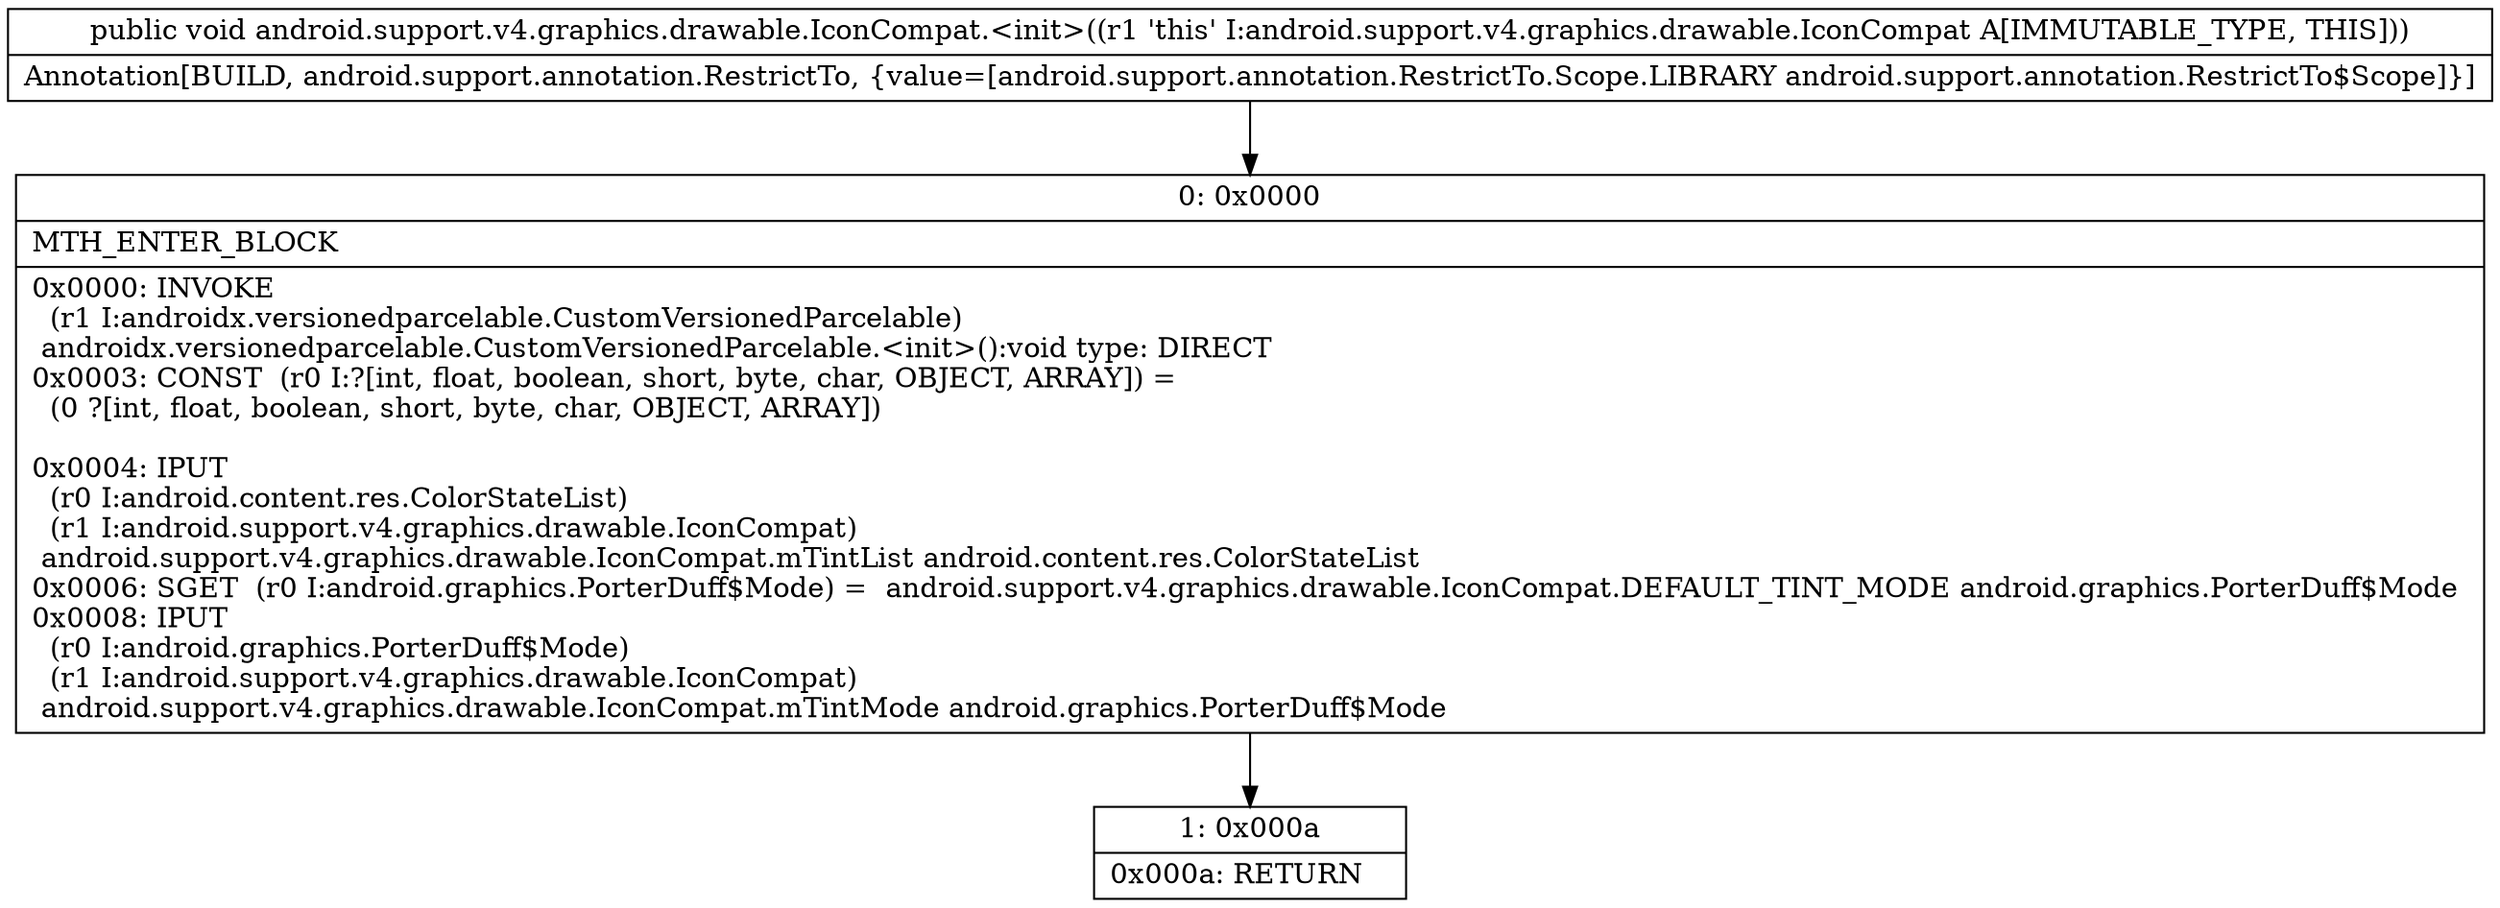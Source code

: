 digraph "CFG forandroid.support.v4.graphics.drawable.IconCompat.\<init\>()V" {
Node_0 [shape=record,label="{0\:\ 0x0000|MTH_ENTER_BLOCK\l|0x0000: INVOKE  \l  (r1 I:androidx.versionedparcelable.CustomVersionedParcelable)\l androidx.versionedparcelable.CustomVersionedParcelable.\<init\>():void type: DIRECT \l0x0003: CONST  (r0 I:?[int, float, boolean, short, byte, char, OBJECT, ARRAY]) = \l  (0 ?[int, float, boolean, short, byte, char, OBJECT, ARRAY])\l \l0x0004: IPUT  \l  (r0 I:android.content.res.ColorStateList)\l  (r1 I:android.support.v4.graphics.drawable.IconCompat)\l android.support.v4.graphics.drawable.IconCompat.mTintList android.content.res.ColorStateList \l0x0006: SGET  (r0 I:android.graphics.PorterDuff$Mode) =  android.support.v4.graphics.drawable.IconCompat.DEFAULT_TINT_MODE android.graphics.PorterDuff$Mode \l0x0008: IPUT  \l  (r0 I:android.graphics.PorterDuff$Mode)\l  (r1 I:android.support.v4.graphics.drawable.IconCompat)\l android.support.v4.graphics.drawable.IconCompat.mTintMode android.graphics.PorterDuff$Mode \l}"];
Node_1 [shape=record,label="{1\:\ 0x000a|0x000a: RETURN   \l}"];
MethodNode[shape=record,label="{public void android.support.v4.graphics.drawable.IconCompat.\<init\>((r1 'this' I:android.support.v4.graphics.drawable.IconCompat A[IMMUTABLE_TYPE, THIS]))  | Annotation[BUILD, android.support.annotation.RestrictTo, \{value=[android.support.annotation.RestrictTo.Scope.LIBRARY android.support.annotation.RestrictTo$Scope]\}]\l}"];
MethodNode -> Node_0;
Node_0 -> Node_1;
}

